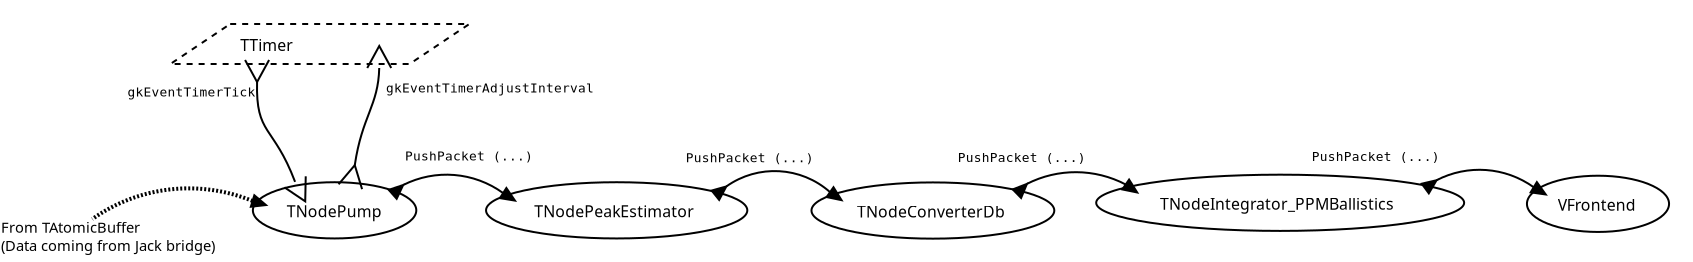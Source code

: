 <?xml version="1.0" encoding="UTF-8"?>
<dia:diagram xmlns:dia="http://www.lysator.liu.se/~alla/dia/">
  <dia:layer name="Background" visible="true" active="true">
    <dia:object type="AADL - Thread" version="0" id="O0">
      <dia:attribute name="obj_pos">
        <dia:point val="10.875,7.089"/>
      </dia:attribute>
      <dia:attribute name="obj_bb">
        <dia:rectangle val="9.725,5.939;26.972,10.239"/>
      </dia:attribute>
      <dia:attribute name="meta">
        <dia:composite type="dict"/>
      </dia:attribute>
      <dia:attribute name="elem_corner">
        <dia:point val="10.875,7.089"/>
      </dia:attribute>
      <dia:attribute name="elem_width">
        <dia:real val="14.947"/>
      </dia:attribute>
      <dia:attribute name="elem_height">
        <dia:real val="2"/>
      </dia:attribute>
      <dia:attribute name="obj_pos">
        <dia:point val="10.875,7.089"/>
      </dia:attribute>
      <dia:attribute name="obj_bb">
        <dia:rectangle val="9.725,5.939;26.972,10.239"/>
      </dia:attribute>
      <dia:attribute name="meta">
        <dia:composite type="dict"/>
      </dia:attribute>
      <dia:attribute name="elem_corner">
        <dia:point val="10.875,7.089"/>
      </dia:attribute>
      <dia:attribute name="elem_width">
        <dia:real val="14.947"/>
      </dia:attribute>
      <dia:attribute name="elem_height">
        <dia:real val="2"/>
      </dia:attribute>
      <dia:attribute name="declaration">
        <dia:string>##</dia:string>
      </dia:attribute>
      <dia:attribute name="line_colour">
        <dia:color val="#000000"/>
      </dia:attribute>
      <dia:attribute name="fill_colour">
        <dia:color val="#ffffff"/>
      </dia:attribute>
      <dia:attribute name="name">
        <dia:composite type="text">
          <dia:attribute name="string">
            <dia:string>#TTimer#</dia:string>
          </dia:attribute>
          <dia:attribute name="font">
            <dia:font family="sans" style="0" name="Helvetica"/>
          </dia:attribute>
          <dia:attribute name="height">
            <dia:real val="0.988"/>
          </dia:attribute>
          <dia:attribute name="pos">
            <dia:point val="14.364,8.324"/>
          </dia:attribute>
          <dia:attribute name="color">
            <dia:color val="#000000"/>
          </dia:attribute>
          <dia:attribute name="alignment">
            <dia:enum val="0"/>
          </dia:attribute>
        </dia:composite>
      </dia:attribute>
      <dia:attribute name="aadlbox_ports">
        <dia:composite type="aadlport">
          <dia:attribute name="point">
            <dia:point val="15.21,9.089"/>
          </dia:attribute>
          <dia:attribute name="port_type">
            <dia:enum val="15"/>
          </dia:attribute>
          <dia:attribute name="port_declaration">
            <dia:string>##</dia:string>
          </dia:attribute>
        </dia:composite>
        <dia:composite type="aadlport">
          <dia:attribute name="point">
            <dia:point val="21.318,9.089"/>
          </dia:attribute>
          <dia:attribute name="port_type">
            <dia:enum val="12"/>
          </dia:attribute>
          <dia:attribute name="port_declaration">
            <dia:string>##</dia:string>
          </dia:attribute>
        </dia:composite>
      </dia:attribute>
      <dia:attribute name="aadlbox_connections"/>
    </dia:object>
    <dia:object type="AADL - Subprogram" version="0" id="O1">
      <dia:attribute name="obj_pos">
        <dia:point val="15,15"/>
      </dia:attribute>
      <dia:attribute name="obj_bb">
        <dia:rectangle val="13.85,13.85;24.321,18.961"/>
      </dia:attribute>
      <dia:attribute name="meta">
        <dia:composite type="dict"/>
      </dia:attribute>
      <dia:attribute name="elem_corner">
        <dia:point val="15,15"/>
      </dia:attribute>
      <dia:attribute name="elem_width">
        <dia:real val="8.171"/>
      </dia:attribute>
      <dia:attribute name="elem_height">
        <dia:real val="2.811"/>
      </dia:attribute>
      <dia:attribute name="obj_pos">
        <dia:point val="15,15"/>
      </dia:attribute>
      <dia:attribute name="obj_bb">
        <dia:rectangle val="13.85,13.85;24.321,18.961"/>
      </dia:attribute>
      <dia:attribute name="meta">
        <dia:composite type="dict"/>
      </dia:attribute>
      <dia:attribute name="elem_corner">
        <dia:point val="15,15"/>
      </dia:attribute>
      <dia:attribute name="elem_width">
        <dia:real val="8.171"/>
      </dia:attribute>
      <dia:attribute name="elem_height">
        <dia:real val="2.811"/>
      </dia:attribute>
      <dia:attribute name="declaration">
        <dia:string>##</dia:string>
      </dia:attribute>
      <dia:attribute name="line_colour">
        <dia:color val="#000000"/>
      </dia:attribute>
      <dia:attribute name="fill_colour">
        <dia:color val="#ffffff"/>
      </dia:attribute>
      <dia:attribute name="name">
        <dia:composite type="text">
          <dia:attribute name="string">
            <dia:string>#TNodePump#</dia:string>
          </dia:attribute>
          <dia:attribute name="font">
            <dia:font family="sans" style="0" name="Helvetica"/>
          </dia:attribute>
          <dia:attribute name="height">
            <dia:real val="0.988"/>
          </dia:attribute>
          <dia:attribute name="pos">
            <dia:point val="16.697,16.647"/>
          </dia:attribute>
          <dia:attribute name="color">
            <dia:color val="#000000"/>
          </dia:attribute>
          <dia:attribute name="alignment">
            <dia:enum val="0"/>
          </dia:attribute>
        </dia:composite>
      </dia:attribute>
      <dia:attribute name="aadlbox_ports">
        <dia:composite type="aadlport">
          <dia:attribute name="point">
            <dia:point val="22.14,15.472"/>
          </dia:attribute>
          <dia:attribute name="port_type">
            <dia:enum val="14"/>
          </dia:attribute>
          <dia:attribute name="port_declaration">
            <dia:string>##</dia:string>
          </dia:attribute>
        </dia:composite>
        <dia:composite type="aadlport">
          <dia:attribute name="point">
            <dia:point val="17.202,15.158"/>
          </dia:attribute>
          <dia:attribute name="port_type">
            <dia:enum val="12"/>
          </dia:attribute>
          <dia:attribute name="port_declaration">
            <dia:string>##</dia:string>
          </dia:attribute>
        </dia:composite>
        <dia:composite type="aadlport">
          <dia:attribute name="point">
            <dia:point val="19.913,15.029"/>
          </dia:attribute>
          <dia:attribute name="port_type">
            <dia:enum val="15"/>
          </dia:attribute>
          <dia:attribute name="port_declaration">
            <dia:string>##</dia:string>
          </dia:attribute>
        </dia:composite>
        <dia:composite type="aadlport">
          <dia:attribute name="point">
            <dia:point val="15.176,15.997"/>
          </dia:attribute>
          <dia:attribute name="port_type">
            <dia:enum val="11"/>
          </dia:attribute>
          <dia:attribute name="port_declaration">
            <dia:string>##</dia:string>
          </dia:attribute>
        </dia:composite>
      </dia:attribute>
      <dia:attribute name="aadlbox_connections"/>
    </dia:object>
    <dia:object type="AADL - Subprogram" version="0" id="O2">
      <dia:attribute name="obj_pos">
        <dia:point val="26.658,15"/>
      </dia:attribute>
      <dia:attribute name="obj_bb">
        <dia:rectangle val="25.508,13.85;40.871,18.961"/>
      </dia:attribute>
      <dia:attribute name="meta">
        <dia:composite type="dict"/>
      </dia:attribute>
      <dia:attribute name="elem_corner">
        <dia:point val="26.658,15"/>
      </dia:attribute>
      <dia:attribute name="elem_width">
        <dia:real val="13.064"/>
      </dia:attribute>
      <dia:attribute name="elem_height">
        <dia:real val="2.811"/>
      </dia:attribute>
      <dia:attribute name="obj_pos">
        <dia:point val="26.658,15"/>
      </dia:attribute>
      <dia:attribute name="obj_bb">
        <dia:rectangle val="25.508,13.85;40.871,18.961"/>
      </dia:attribute>
      <dia:attribute name="meta">
        <dia:composite type="dict"/>
      </dia:attribute>
      <dia:attribute name="elem_corner">
        <dia:point val="26.658,15"/>
      </dia:attribute>
      <dia:attribute name="elem_width">
        <dia:real val="13.064"/>
      </dia:attribute>
      <dia:attribute name="elem_height">
        <dia:real val="2.811"/>
      </dia:attribute>
      <dia:attribute name="declaration">
        <dia:string>##</dia:string>
      </dia:attribute>
      <dia:attribute name="line_colour">
        <dia:color val="#000000"/>
      </dia:attribute>
      <dia:attribute name="fill_colour">
        <dia:color val="#ffffff"/>
      </dia:attribute>
      <dia:attribute name="name">
        <dia:composite type="text">
          <dia:attribute name="string">
            <dia:string>#TNodePeakEstimator#</dia:string>
          </dia:attribute>
          <dia:attribute name="font">
            <dia:font family="sans" style="0" name="Helvetica"/>
          </dia:attribute>
          <dia:attribute name="height">
            <dia:real val="0.988"/>
          </dia:attribute>
          <dia:attribute name="pos">
            <dia:point val="29.071,16.647"/>
          </dia:attribute>
          <dia:attribute name="color">
            <dia:color val="#000000"/>
          </dia:attribute>
          <dia:attribute name="alignment">
            <dia:enum val="0"/>
          </dia:attribute>
        </dia:composite>
      </dia:attribute>
      <dia:attribute name="aadlbox_ports">
        <dia:composite type="aadlport">
          <dia:attribute name="point">
            <dia:point val="27.682,15.65"/>
          </dia:attribute>
          <dia:attribute name="port_type">
            <dia:enum val="11"/>
          </dia:attribute>
          <dia:attribute name="port_declaration">
            <dia:string>##</dia:string>
          </dia:attribute>
        </dia:composite>
        <dia:composite type="aadlport">
          <dia:attribute name="point">
            <dia:point val="38.282,15.525"/>
          </dia:attribute>
          <dia:attribute name="port_type">
            <dia:enum val="14"/>
          </dia:attribute>
          <dia:attribute name="port_declaration">
            <dia:string>##</dia:string>
          </dia:attribute>
        </dia:composite>
      </dia:attribute>
      <dia:attribute name="aadlbox_connections"/>
    </dia:object>
    <dia:object type="AADL - Subprogram" version="0" id="O3">
      <dia:attribute name="obj_pos">
        <dia:point val="42.93,15.01"/>
      </dia:attribute>
      <dia:attribute name="obj_bb">
        <dia:rectangle val="41.78,13.86;56.221,18.971"/>
      </dia:attribute>
      <dia:attribute name="meta">
        <dia:composite type="dict"/>
      </dia:attribute>
      <dia:attribute name="elem_corner">
        <dia:point val="42.93,15.01"/>
      </dia:attribute>
      <dia:attribute name="elem_width">
        <dia:real val="12.141"/>
      </dia:attribute>
      <dia:attribute name="elem_height">
        <dia:real val="2.811"/>
      </dia:attribute>
      <dia:attribute name="obj_pos">
        <dia:point val="42.93,15.01"/>
      </dia:attribute>
      <dia:attribute name="obj_bb">
        <dia:rectangle val="41.78,13.86;56.221,18.971"/>
      </dia:attribute>
      <dia:attribute name="meta">
        <dia:composite type="dict"/>
      </dia:attribute>
      <dia:attribute name="elem_corner">
        <dia:point val="42.93,15.01"/>
      </dia:attribute>
      <dia:attribute name="elem_width">
        <dia:real val="12.141"/>
      </dia:attribute>
      <dia:attribute name="elem_height">
        <dia:real val="2.811"/>
      </dia:attribute>
      <dia:attribute name="declaration">
        <dia:string>##</dia:string>
      </dia:attribute>
      <dia:attribute name="line_colour">
        <dia:color val="#000000"/>
      </dia:attribute>
      <dia:attribute name="fill_colour">
        <dia:color val="#ffffff"/>
      </dia:attribute>
      <dia:attribute name="name">
        <dia:composite type="text">
          <dia:attribute name="string">
            <dia:string>#TNodeConverterDb#</dia:string>
          </dia:attribute>
          <dia:attribute name="font">
            <dia:font family="sans" style="0" name="Helvetica"/>
          </dia:attribute>
          <dia:attribute name="height">
            <dia:real val="0.988"/>
          </dia:attribute>
          <dia:attribute name="pos">
            <dia:point val="45.208,16.657"/>
          </dia:attribute>
          <dia:attribute name="color">
            <dia:color val="#000000"/>
          </dia:attribute>
          <dia:attribute name="alignment">
            <dia:enum val="0"/>
          </dia:attribute>
        </dia:composite>
      </dia:attribute>
      <dia:attribute name="aadlbox_ports">
        <dia:composite type="aadlport">
          <dia:attribute name="point">
            <dia:point val="44.023,15.611"/>
          </dia:attribute>
          <dia:attribute name="port_type">
            <dia:enum val="11"/>
          </dia:attribute>
          <dia:attribute name="port_declaration">
            <dia:string>##</dia:string>
          </dia:attribute>
        </dia:composite>
        <dia:composite type="aadlport">
          <dia:attribute name="point">
            <dia:point val="53.343,15.434"/>
          </dia:attribute>
          <dia:attribute name="port_type">
            <dia:enum val="14"/>
          </dia:attribute>
          <dia:attribute name="port_declaration">
            <dia:string>##</dia:string>
          </dia:attribute>
        </dia:composite>
      </dia:attribute>
      <dia:attribute name="aadlbox_connections"/>
    </dia:object>
    <dia:object type="AADL - Subprogram" version="0" id="O4">
      <dia:attribute name="obj_pos">
        <dia:point val="57.165,14.623"/>
      </dia:attribute>
      <dia:attribute name="obj_bb">
        <dia:rectangle val="56.015,13.473;76.714,18.584"/>
      </dia:attribute>
      <dia:attribute name="meta">
        <dia:composite type="dict"/>
      </dia:attribute>
      <dia:attribute name="elem_corner">
        <dia:point val="57.165,14.623"/>
      </dia:attribute>
      <dia:attribute name="elem_width">
        <dia:real val="18.399"/>
      </dia:attribute>
      <dia:attribute name="elem_height">
        <dia:real val="2.811"/>
      </dia:attribute>
      <dia:attribute name="obj_pos">
        <dia:point val="57.165,14.623"/>
      </dia:attribute>
      <dia:attribute name="obj_bb">
        <dia:rectangle val="56.015,13.473;76.714,18.584"/>
      </dia:attribute>
      <dia:attribute name="meta">
        <dia:composite type="dict"/>
      </dia:attribute>
      <dia:attribute name="elem_corner">
        <dia:point val="57.165,14.623"/>
      </dia:attribute>
      <dia:attribute name="elem_width">
        <dia:real val="18.399"/>
      </dia:attribute>
      <dia:attribute name="elem_height">
        <dia:real val="2.811"/>
      </dia:attribute>
      <dia:attribute name="declaration">
        <dia:string>##</dia:string>
      </dia:attribute>
      <dia:attribute name="line_colour">
        <dia:color val="#000000"/>
      </dia:attribute>
      <dia:attribute name="fill_colour">
        <dia:color val="#ffffff"/>
      </dia:attribute>
      <dia:attribute name="name">
        <dia:composite type="text">
          <dia:attribute name="string">
            <dia:string>#TNodeIntegrator_PPMBallistics#</dia:string>
          </dia:attribute>
          <dia:attribute name="font">
            <dia:font family="sans" style="0" name="Helvetica"/>
          </dia:attribute>
          <dia:attribute name="height">
            <dia:real val="0.988"/>
          </dia:attribute>
          <dia:attribute name="pos">
            <dia:point val="60.36,16.27"/>
          </dia:attribute>
          <dia:attribute name="color">
            <dia:color val="#000000"/>
          </dia:attribute>
          <dia:attribute name="alignment">
            <dia:enum val="0"/>
          </dia:attribute>
        </dia:composite>
      </dia:attribute>
      <dia:attribute name="aadlbox_ports">
        <dia:composite type="aadlport">
          <dia:attribute name="point">
            <dia:point val="58.806,15.228"/>
          </dia:attribute>
          <dia:attribute name="port_type">
            <dia:enum val="11"/>
          </dia:attribute>
          <dia:attribute name="port_declaration">
            <dia:string>##</dia:string>
          </dia:attribute>
        </dia:composite>
        <dia:composite type="aadlport">
          <dia:attribute name="point">
            <dia:point val="73.779,15.197"/>
          </dia:attribute>
          <dia:attribute name="port_type">
            <dia:enum val="14"/>
          </dia:attribute>
          <dia:attribute name="port_declaration">
            <dia:string>##</dia:string>
          </dia:attribute>
        </dia:composite>
      </dia:attribute>
      <dia:attribute name="aadlbox_connections"/>
    </dia:object>
    <dia:object type="Standard - Arc" version="0" id="O5">
      <dia:attribute name="obj_pos">
        <dia:point val="22.514,15.14"/>
      </dia:attribute>
      <dia:attribute name="obj_bb">
        <dia:rectangle val="22.46,14.573;27.567,15.596"/>
      </dia:attribute>
      <dia:attribute name="conn_endpoints">
        <dia:point val="22.514,15.14"/>
        <dia:point val="27.513,15.543"/>
      </dia:attribute>
      <dia:attribute name="curve_distance">
        <dia:real val="-0.705"/>
      </dia:attribute>
      <dia:connections>
        <dia:connection handle="0" to="O1" connection="1"/>
        <dia:connection handle="1" to="O2" connection="0"/>
      </dia:connections>
    </dia:object>
    <dia:object type="Standard - Arc" version="0" id="O6">
      <dia:attribute name="obj_pos">
        <dia:point val="38.672,15.212"/>
      </dia:attribute>
      <dia:attribute name="obj_bb">
        <dia:rectangle val="38.619,14.392;43.912,15.549"/>
      </dia:attribute>
      <dia:attribute name="conn_endpoints">
        <dia:point val="38.672,15.212"/>
        <dia:point val="43.859,15.497"/>
      </dia:attribute>
      <dia:attribute name="curve_distance">
        <dia:real val="-0.907"/>
      </dia:attribute>
      <dia:connections>
        <dia:connection handle="0" to="O2" connection="3"/>
        <dia:connection handle="1" to="O3" connection="0"/>
      </dia:connections>
    </dia:object>
    <dia:object type="Standard - Arc" version="0" id="O7">
      <dia:attribute name="obj_pos">
        <dia:point val="53.701,15.084"/>
      </dia:attribute>
      <dia:attribute name="obj_bb">
        <dia:rectangle val="53.651,14.448;58.692,15.164"/>
      </dia:attribute>
      <dia:attribute name="conn_endpoints">
        <dia:point val="53.701,15.084"/>
        <dia:point val="58.641,15.114"/>
      </dia:attribute>
      <dia:attribute name="curve_distance">
        <dia:real val="-0.601"/>
      </dia:attribute>
      <dia:connections>
        <dia:connection handle="0" to="O3" connection="3"/>
        <dia:connection handle="1" to="O4" connection="0"/>
      </dia:connections>
    </dia:object>
    <dia:object type="Standard - BezierLine" version="0" id="O8">
      <dia:attribute name="obj_pos">
        <dia:point val="15.21,9.989"/>
      </dia:attribute>
      <dia:attribute name="obj_bb">
        <dia:rectangle val="15.156,9.938;17.174,15.045"/>
      </dia:attribute>
      <dia:attribute name="bez_points">
        <dia:point val="15.21,9.989"/>
        <dia:point val="15.14,12.667"/>
        <dia:point val="16.021,12.109"/>
        <dia:point val="17.11,14.981"/>
      </dia:attribute>
      <dia:attribute name="corner_types">
        <dia:enum val="0"/>
        <dia:enum val="0"/>
      </dia:attribute>
      <dia:connections>
        <dia:connection handle="0" to="O0" connection="1"/>
        <dia:connection handle="3" to="O1" connection="2"/>
      </dia:connections>
    </dia:object>
    <dia:object type="Standard - Text" version="1" id="O9">
      <dia:attribute name="obj_pos">
        <dia:point val="22.608,13.914"/>
      </dia:attribute>
      <dia:attribute name="obj_bb">
        <dia:rectangle val="22.608,13.319;28.768,14.066"/>
      </dia:attribute>
      <dia:attribute name="text">
        <dia:composite type="text">
          <dia:attribute name="string">
            <dia:string>#PushPacket (...)#</dia:string>
          </dia:attribute>
          <dia:attribute name="font">
            <dia:font family="monospace" style="0" name="Courier"/>
          </dia:attribute>
          <dia:attribute name="height">
            <dia:real val="0.8"/>
          </dia:attribute>
          <dia:attribute name="pos">
            <dia:point val="22.608,13.914"/>
          </dia:attribute>
          <dia:attribute name="color">
            <dia:color val="#000000"/>
          </dia:attribute>
          <dia:attribute name="alignment">
            <dia:enum val="0"/>
          </dia:attribute>
        </dia:composite>
      </dia:attribute>
      <dia:attribute name="valign">
        <dia:enum val="3"/>
      </dia:attribute>
    </dia:object>
    <dia:object type="Standard - Text" version="1" id="O10">
      <dia:attribute name="obj_pos">
        <dia:point val="36.648,13.996"/>
      </dia:attribute>
      <dia:attribute name="obj_bb">
        <dia:rectangle val="36.648,13.401;42.808,14.149"/>
      </dia:attribute>
      <dia:attribute name="text">
        <dia:composite type="text">
          <dia:attribute name="string">
            <dia:string>#PushPacket (...)#</dia:string>
          </dia:attribute>
          <dia:attribute name="font">
            <dia:font family="monospace" style="0" name="Courier"/>
          </dia:attribute>
          <dia:attribute name="height">
            <dia:real val="0.8"/>
          </dia:attribute>
          <dia:attribute name="pos">
            <dia:point val="36.648,13.996"/>
          </dia:attribute>
          <dia:attribute name="color">
            <dia:color val="#000000"/>
          </dia:attribute>
          <dia:attribute name="alignment">
            <dia:enum val="0"/>
          </dia:attribute>
        </dia:composite>
      </dia:attribute>
      <dia:attribute name="valign">
        <dia:enum val="3"/>
      </dia:attribute>
    </dia:object>
    <dia:object type="Standard - Text" version="1" id="O11">
      <dia:attribute name="obj_pos">
        <dia:point val="50.249,13.989"/>
      </dia:attribute>
      <dia:attribute name="obj_bb">
        <dia:rectangle val="50.249,13.394;56.409,14.142"/>
      </dia:attribute>
      <dia:attribute name="text">
        <dia:composite type="text">
          <dia:attribute name="string">
            <dia:string>#PushPacket (...)#</dia:string>
          </dia:attribute>
          <dia:attribute name="font">
            <dia:font family="monospace" style="0" name="Courier"/>
          </dia:attribute>
          <dia:attribute name="height">
            <dia:real val="0.8"/>
          </dia:attribute>
          <dia:attribute name="pos">
            <dia:point val="50.249,13.989"/>
          </dia:attribute>
          <dia:attribute name="color">
            <dia:color val="#000000"/>
          </dia:attribute>
          <dia:attribute name="alignment">
            <dia:enum val="0"/>
          </dia:attribute>
        </dia:composite>
      </dia:attribute>
      <dia:attribute name="valign">
        <dia:enum val="3"/>
      </dia:attribute>
    </dia:object>
    <dia:object type="AADL - Subprogram" version="0" id="O12">
      <dia:attribute name="obj_pos">
        <dia:point val="78.703,14.675"/>
      </dia:attribute>
      <dia:attribute name="obj_bb">
        <dia:rectangle val="77.553,13.525;86.959,18.636"/>
      </dia:attribute>
      <dia:attribute name="meta">
        <dia:composite type="dict"/>
      </dia:attribute>
      <dia:attribute name="elem_corner">
        <dia:point val="78.703,14.675"/>
      </dia:attribute>
      <dia:attribute name="elem_width">
        <dia:real val="7.106"/>
      </dia:attribute>
      <dia:attribute name="elem_height">
        <dia:real val="2.811"/>
      </dia:attribute>
      <dia:attribute name="obj_pos">
        <dia:point val="78.703,14.675"/>
      </dia:attribute>
      <dia:attribute name="obj_bb">
        <dia:rectangle val="77.553,13.525;86.959,18.636"/>
      </dia:attribute>
      <dia:attribute name="meta">
        <dia:composite type="dict"/>
      </dia:attribute>
      <dia:attribute name="elem_corner">
        <dia:point val="78.703,14.675"/>
      </dia:attribute>
      <dia:attribute name="elem_width">
        <dia:real val="7.106"/>
      </dia:attribute>
      <dia:attribute name="elem_height">
        <dia:real val="2.811"/>
      </dia:attribute>
      <dia:attribute name="declaration">
        <dia:string>##</dia:string>
      </dia:attribute>
      <dia:attribute name="line_colour">
        <dia:color val="#000000"/>
      </dia:attribute>
      <dia:attribute name="fill_colour">
        <dia:color val="#ffffff"/>
      </dia:attribute>
      <dia:attribute name="name">
        <dia:composite type="text">
          <dia:attribute name="string">
            <dia:string>#VFrontend#</dia:string>
          </dia:attribute>
          <dia:attribute name="font">
            <dia:font family="sans" style="0" name="Helvetica"/>
          </dia:attribute>
          <dia:attribute name="height">
            <dia:real val="0.988"/>
          </dia:attribute>
          <dia:attribute name="pos">
            <dia:point val="80.243,16.322"/>
          </dia:attribute>
          <dia:attribute name="color">
            <dia:color val="#000000"/>
          </dia:attribute>
          <dia:attribute name="alignment">
            <dia:enum val="0"/>
          </dia:attribute>
        </dia:composite>
      </dia:attribute>
      <dia:attribute name="aadlbox_ports">
        <dia:composite type="aadlport">
          <dia:attribute name="point">
            <dia:point val="79.214,15.354"/>
          </dia:attribute>
          <dia:attribute name="port_type">
            <dia:enum val="11"/>
          </dia:attribute>
          <dia:attribute name="port_declaration">
            <dia:string>##</dia:string>
          </dia:attribute>
        </dia:composite>
      </dia:attribute>
      <dia:attribute name="aadlbox_connections"/>
    </dia:object>
    <dia:object type="Standard - Arc" version="0" id="O13">
      <dia:attribute name="obj_pos">
        <dia:point val="74.182,14.901"/>
      </dia:attribute>
      <dia:attribute name="obj_bb">
        <dia:rectangle val="74.128,14.329;79.096,15.305"/>
      </dia:attribute>
      <dia:attribute name="conn_endpoints">
        <dia:point val="74.182,14.901"/>
        <dia:point val="79.042,15.251"/>
      </dia:attribute>
      <dia:attribute name="curve_distance">
        <dia:real val="-0.687"/>
      </dia:attribute>
      <dia:connections>
        <dia:connection handle="0" to="O4" connection="3"/>
        <dia:connection handle="1" to="O12" connection="0"/>
      </dia:connections>
    </dia:object>
    <dia:object type="Standard - Text" version="1" id="O14">
      <dia:attribute name="obj_pos">
        <dia:point val="67.943,13.934"/>
      </dia:attribute>
      <dia:attribute name="obj_bb">
        <dia:rectangle val="67.943,13.339;74.103,14.086"/>
      </dia:attribute>
      <dia:attribute name="text">
        <dia:composite type="text">
          <dia:attribute name="string">
            <dia:string>#PushPacket (...)#</dia:string>
          </dia:attribute>
          <dia:attribute name="font">
            <dia:font family="monospace" style="0" name="Courier"/>
          </dia:attribute>
          <dia:attribute name="height">
            <dia:real val="0.8"/>
          </dia:attribute>
          <dia:attribute name="pos">
            <dia:point val="67.943,13.934"/>
          </dia:attribute>
          <dia:attribute name="color">
            <dia:color val="#000000"/>
          </dia:attribute>
          <dia:attribute name="alignment">
            <dia:enum val="0"/>
          </dia:attribute>
        </dia:composite>
      </dia:attribute>
      <dia:attribute name="valign">
        <dia:enum val="3"/>
      </dia:attribute>
    </dia:object>
    <dia:object type="Standard - Text" version="1" id="O15">
      <dia:attribute name="obj_pos">
        <dia:point val="8.726,10.708"/>
      </dia:attribute>
      <dia:attribute name="obj_bb">
        <dia:rectangle val="8.726,10.113;14.886,10.86"/>
      </dia:attribute>
      <dia:attribute name="text">
        <dia:composite type="text">
          <dia:attribute name="string">
            <dia:string>#gkEventTimerTick#</dia:string>
          </dia:attribute>
          <dia:attribute name="font">
            <dia:font family="monospace" style="0" name="Courier"/>
          </dia:attribute>
          <dia:attribute name="height">
            <dia:real val="0.8"/>
          </dia:attribute>
          <dia:attribute name="pos">
            <dia:point val="8.726,10.708"/>
          </dia:attribute>
          <dia:attribute name="color">
            <dia:color val="#000000"/>
          </dia:attribute>
          <dia:attribute name="alignment">
            <dia:enum val="0"/>
          </dia:attribute>
        </dia:composite>
      </dia:attribute>
      <dia:attribute name="valign">
        <dia:enum val="3"/>
      </dia:attribute>
    </dia:object>
    <dia:object type="Standard - BezierLine" version="0" id="O16">
      <dia:attribute name="obj_pos">
        <dia:point val="21.318,9.289"/>
      </dia:attribute>
      <dia:attribute name="obj_bb">
        <dia:rectangle val="20.039,9.238;21.369,14.204"/>
      </dia:attribute>
      <dia:attribute name="bez_points">
        <dia:point val="21.318,9.289"/>
        <dia:point val="21.273,11.182"/>
        <dia:point val="20.458,11.678"/>
        <dia:point val="20.095,14.148"/>
      </dia:attribute>
      <dia:attribute name="corner_types">
        <dia:enum val="0"/>
        <dia:enum val="0"/>
      </dia:attribute>
      <dia:connections>
        <dia:connection handle="0" to="O0" connection="2"/>
        <dia:connection handle="3" to="O1" connection="5"/>
      </dia:connections>
    </dia:object>
    <dia:object type="Standard - Text" version="1" id="O17">
      <dia:attribute name="obj_pos">
        <dia:point val="21.653,10.509"/>
      </dia:attribute>
      <dia:attribute name="obj_bb">
        <dia:rectangle val="21.653,9.914;31.663,10.661"/>
      </dia:attribute>
      <dia:attribute name="text">
        <dia:composite type="text">
          <dia:attribute name="string">
            <dia:string>#gkEventTimerAdjustInterval#</dia:string>
          </dia:attribute>
          <dia:attribute name="font">
            <dia:font family="monospace" style="0" name="Courier"/>
          </dia:attribute>
          <dia:attribute name="height">
            <dia:real val="0.8"/>
          </dia:attribute>
          <dia:attribute name="pos">
            <dia:point val="21.653,10.509"/>
          </dia:attribute>
          <dia:attribute name="color">
            <dia:color val="#000000"/>
          </dia:attribute>
          <dia:attribute name="alignment">
            <dia:enum val="0"/>
          </dia:attribute>
        </dia:composite>
      </dia:attribute>
      <dia:attribute name="valign">
        <dia:enum val="3"/>
      </dia:attribute>
    </dia:object>
    <dia:object type="Standard - Arc" version="0" id="O18">
      <dia:attribute name="obj_pos">
        <dia:point val="14.985,15.939"/>
      </dia:attribute>
      <dia:attribute name="obj_bb">
        <dia:rectangle val="6.859,15.207;15.096,16.953"/>
      </dia:attribute>
      <dia:attribute name="conn_endpoints">
        <dia:point val="14.985,15.939"/>
        <dia:point val="6.97,16.842"/>
      </dia:attribute>
      <dia:attribute name="curve_distance">
        <dia:real val="1.037"/>
      </dia:attribute>
      <dia:attribute name="line_width">
        <dia:real val="0.2"/>
      </dia:attribute>
      <dia:attribute name="line_style">
        <dia:enum val="4"/>
      </dia:attribute>
      <dia:connections>
        <dia:connection handle="0" to="O1" connection="6"/>
      </dia:connections>
    </dia:object>
    <dia:object type="Standard - Text" version="1" id="O19">
      <dia:attribute name="obj_pos">
        <dia:point val="2.406,17.523"/>
      </dia:attribute>
      <dia:attribute name="obj_bb">
        <dia:rectangle val="2.406,16.84;13.926,18.615"/>
      </dia:attribute>
      <dia:attribute name="text">
        <dia:composite type="text">
          <dia:attribute name="string">
            <dia:string>#From TAtomicBuffer
(Data coming from Jack bridge)#</dia:string>
          </dia:attribute>
          <dia:attribute name="font">
            <dia:font family="sans" style="0" name="Helvetica"/>
          </dia:attribute>
          <dia:attribute name="height">
            <dia:real val="0.917"/>
          </dia:attribute>
          <dia:attribute name="pos">
            <dia:point val="2.406,17.523"/>
          </dia:attribute>
          <dia:attribute name="color">
            <dia:color val="#000000"/>
          </dia:attribute>
          <dia:attribute name="alignment">
            <dia:enum val="0"/>
          </dia:attribute>
        </dia:composite>
      </dia:attribute>
      <dia:attribute name="valign">
        <dia:enum val="3"/>
      </dia:attribute>
    </dia:object>
  </dia:layer>
</dia:diagram>
